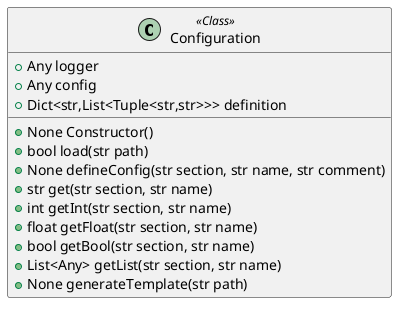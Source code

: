 @startuml
class Configuration <<Class>>
{
+ Any logger
+ Any config
+ Dict<str,List<Tuple<str,str>>> definition
+None Constructor()
+bool load(str path)
+None defineConfig(str section, str name, str comment)
+str get(str section, str name)
+int getInt(str section, str name)
+float getFloat(str section, str name)
+bool getBool(str section, str name)
+List<Any> getList(str section, str name)
+None generateTemplate(str path)
}
@enduml
